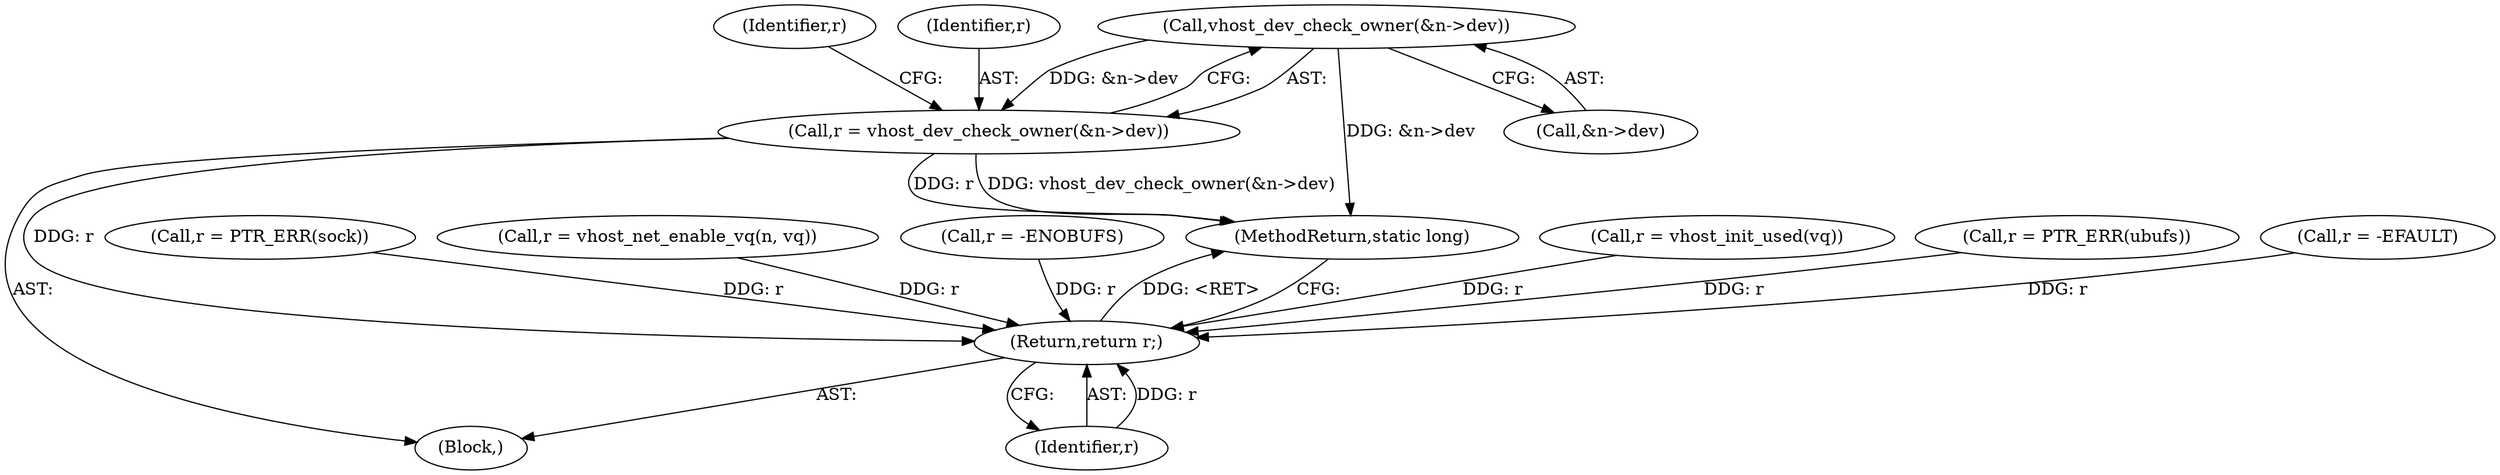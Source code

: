 digraph "0_linux_dd7633ecd553a5e304d349aa6f8eb8a0417098c5@pointer" {
"1000126" [label="(Call,vhost_dev_check_owner(&n->dev))"];
"1000124" [label="(Call,r = vhost_dev_check_owner(&n->dev))"];
"1000345" [label="(Return,return r;)"];
"1000127" [label="(Call,&n->dev)"];
"1000346" [label="(Identifier,r)"];
"1000185" [label="(Call,r = PTR_ERR(sock))"];
"1000238" [label="(Call,r = vhost_net_enable_vq(n, vq))"];
"1000139" [label="(Call,r = -ENOBUFS)"];
"1000132" [label="(Identifier,r)"];
"1000106" [label="(Block,)"];
"1000125" [label="(Identifier,r)"];
"1000231" [label="(Call,r = vhost_init_used(vq))"];
"1000218" [label="(Call,r = PTR_ERR(ubufs))"];
"1000126" [label="(Call,vhost_dev_check_owner(&n->dev))"];
"1000345" [label="(Return,return r;)"];
"1000124" [label="(Call,r = vhost_dev_check_owner(&n->dev))"];
"1000172" [label="(Call,r = -EFAULT)"];
"1000347" [label="(MethodReturn,static long)"];
"1000126" -> "1000124"  [label="AST: "];
"1000126" -> "1000127"  [label="CFG: "];
"1000127" -> "1000126"  [label="AST: "];
"1000124" -> "1000126"  [label="CFG: "];
"1000126" -> "1000347"  [label="DDG: &n->dev"];
"1000126" -> "1000124"  [label="DDG: &n->dev"];
"1000124" -> "1000106"  [label="AST: "];
"1000125" -> "1000124"  [label="AST: "];
"1000132" -> "1000124"  [label="CFG: "];
"1000124" -> "1000347"  [label="DDG: vhost_dev_check_owner(&n->dev)"];
"1000124" -> "1000347"  [label="DDG: r"];
"1000124" -> "1000345"  [label="DDG: r"];
"1000345" -> "1000106"  [label="AST: "];
"1000345" -> "1000346"  [label="CFG: "];
"1000346" -> "1000345"  [label="AST: "];
"1000347" -> "1000345"  [label="CFG: "];
"1000345" -> "1000347"  [label="DDG: <RET>"];
"1000346" -> "1000345"  [label="DDG: r"];
"1000185" -> "1000345"  [label="DDG: r"];
"1000238" -> "1000345"  [label="DDG: r"];
"1000218" -> "1000345"  [label="DDG: r"];
"1000139" -> "1000345"  [label="DDG: r"];
"1000231" -> "1000345"  [label="DDG: r"];
"1000172" -> "1000345"  [label="DDG: r"];
}
